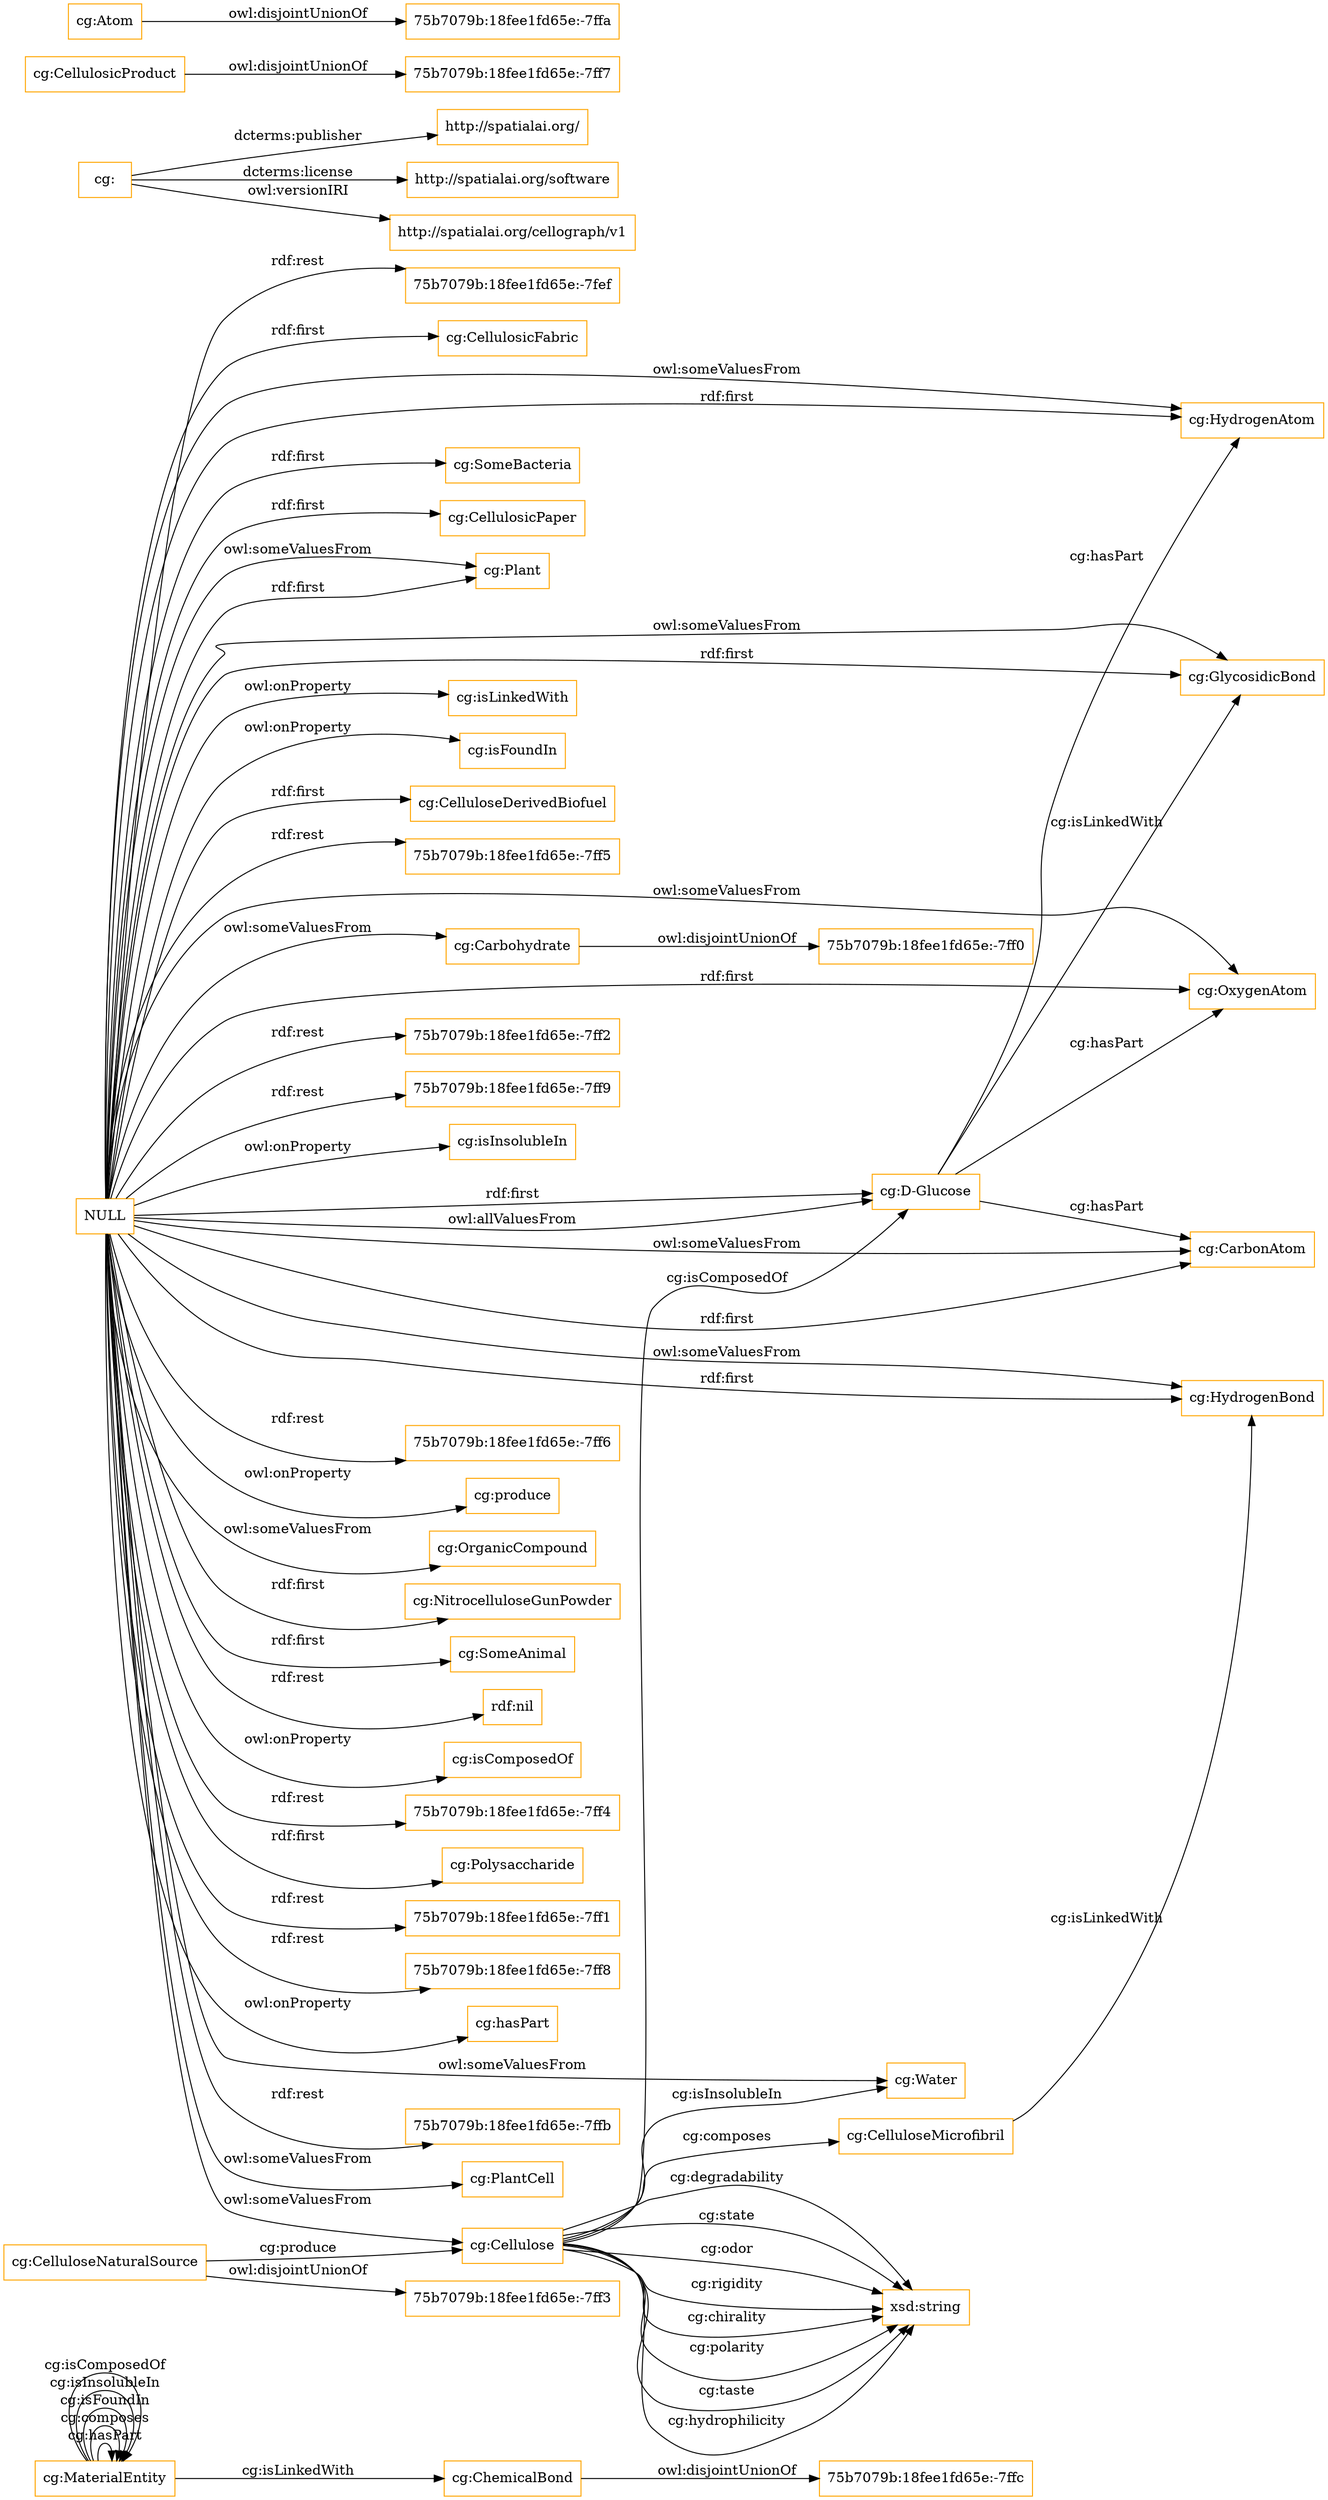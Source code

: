 digraph ar2dtool_diagram { 
rankdir=LR;
size="1501"
node [shape = rectangle, color="orange"]; "cg:MaterialEntity" ; /*classes style*/
	"NULL" -> "cg:D-Glucose" [ label = "rdf:first" ];
	"NULL" -> "cg:SomeBacteria" [ label = "rdf:first" ];
	"NULL" -> "cg:CellulosicPaper" [ label = "rdf:first" ];
	"NULL" -> "cg:Plant" [ label = "owl:someValuesFrom" ];
	"NULL" -> "cg:HydrogenAtom" [ label = "owl:someValuesFrom" ];
	"NULL" -> "cg:isLinkedWith" [ label = "owl:onProperty" ];
	"NULL" -> "cg:isFoundIn" [ label = "owl:onProperty" ];
	"NULL" -> "cg:CelluloseDerivedBiofuel" [ label = "rdf:first" ];
	"NULL" -> "75b7079b:18fee1fd65e:-7ff5" [ label = "rdf:rest" ];
	"NULL" -> "cg:HydrogenBond" [ label = "owl:someValuesFrom" ];
	"NULL" -> "cg:Carbohydrate" [ label = "owl:someValuesFrom" ];
	"NULL" -> "75b7079b:18fee1fd65e:-7ff2" [ label = "rdf:rest" ];
	"NULL" -> "75b7079b:18fee1fd65e:-7ff9" [ label = "rdf:rest" ];
	"NULL" -> "cg:isInsolubleIn" [ label = "owl:onProperty" ];
	"NULL" -> "cg:GlycosidicBond" [ label = "rdf:first" ];
	"NULL" -> "cg:OxygenAtom" [ label = "owl:someValuesFrom" ];
	"NULL" -> "cg:CarbonAtom" [ label = "owl:someValuesFrom" ];
	"NULL" -> "75b7079b:18fee1fd65e:-7ff6" [ label = "rdf:rest" ];
	"NULL" -> "cg:produce" [ label = "owl:onProperty" ];
	"NULL" -> "cg:OrganicCompound" [ label = "owl:someValuesFrom" ];
	"NULL" -> "cg:NitrocelluloseGunPowder" [ label = "rdf:first" ];
	"NULL" -> "cg:SomeAnimal" [ label = "rdf:first" ];
	"NULL" -> "rdf:nil" [ label = "rdf:rest" ];
	"NULL" -> "cg:isComposedOf" [ label = "owl:onProperty" ];
	"NULL" -> "cg:Cellulose" [ label = "owl:someValuesFrom" ];
	"NULL" -> "75b7079b:18fee1fd65e:-7ff4" [ label = "rdf:rest" ];
	"NULL" -> "cg:Polysaccharide" [ label = "rdf:first" ];
	"NULL" -> "75b7079b:18fee1fd65e:-7ff1" [ label = "rdf:rest" ];
	"NULL" -> "cg:D-Glucose" [ label = "owl:allValuesFrom" ];
	"NULL" -> "75b7079b:18fee1fd65e:-7ff8" [ label = "rdf:rest" ];
	"NULL" -> "cg:hasPart" [ label = "owl:onProperty" ];
	"NULL" -> "cg:HydrogenAtom" [ label = "rdf:first" ];
	"NULL" -> "cg:GlycosidicBond" [ label = "owl:someValuesFrom" ];
	"NULL" -> "cg:Water" [ label = "owl:someValuesFrom" ];
	"NULL" -> "cg:CarbonAtom" [ label = "rdf:first" ];
	"NULL" -> "75b7079b:18fee1fd65e:-7ffb" [ label = "rdf:rest" ];
	"NULL" -> "cg:PlantCell" [ label = "owl:someValuesFrom" ];
	"NULL" -> "75b7079b:18fee1fd65e:-7fef" [ label = "rdf:rest" ];
	"NULL" -> "cg:CellulosicFabric" [ label = "rdf:first" ];
	"NULL" -> "cg:HydrogenBond" [ label = "rdf:first" ];
	"NULL" -> "cg:Plant" [ label = "rdf:first" ];
	"NULL" -> "cg:OxygenAtom" [ label = "rdf:first" ];
	"cg:Cellulose" -> "cg:Water" [ label = "cg:isInsolubleIn" ];
	"cg:Cellulose" -> "cg:CelluloseMicrofibril" [ label = "cg:composes" ];
	"cg:Cellulose" -> "cg:D-Glucose" [ label = "cg:isComposedOf" ];
	"cg:" -> "http://spatialai.org/" [ label = "dcterms:publisher" ];
	"cg:" -> "http://spatialai.org/software" [ label = "dcterms:license" ];
	"cg:" -> "http://spatialai.org/cellograph/v1" [ label = "owl:versionIRI" ];
	"cg:D-Glucose" -> "cg:GlycosidicBond" [ label = "cg:isLinkedWith" ];
	"cg:D-Glucose" -> "cg:OxygenAtom" [ label = "cg:hasPart" ];
	"cg:D-Glucose" -> "cg:HydrogenAtom" [ label = "cg:hasPart" ];
	"cg:D-Glucose" -> "cg:CarbonAtom" [ label = "cg:hasPart" ];
	"cg:ChemicalBond" -> "75b7079b:18fee1fd65e:-7ffc" [ label = "owl:disjointUnionOf" ];
	"cg:CellulosicProduct" -> "75b7079b:18fee1fd65e:-7ff7" [ label = "owl:disjointUnionOf" ];
	"cg:Atom" -> "75b7079b:18fee1fd65e:-7ffa" [ label = "owl:disjointUnionOf" ];
	"cg:CelluloseMicrofibril" -> "cg:HydrogenBond" [ label = "cg:isLinkedWith" ];
	"cg:Carbohydrate" -> "75b7079b:18fee1fd65e:-7ff0" [ label = "owl:disjointUnionOf" ];
	"cg:CelluloseNaturalSource" -> "75b7079b:18fee1fd65e:-7ff3" [ label = "owl:disjointUnionOf" ];
	"cg:MaterialEntity" -> "cg:MaterialEntity" [ label = "cg:hasPart" ];
	"cg:MaterialEntity" -> "cg:MaterialEntity" [ label = "cg:composes" ];
	"cg:Cellulose" -> "xsd:string" [ label = "cg:chirality" ];
	"cg:MaterialEntity" -> "cg:MaterialEntity" [ label = "cg:isFoundIn" ];
	"cg:MaterialEntity" -> "cg:ChemicalBond" [ label = "cg:isLinkedWith" ];
	"cg:Cellulose" -> "xsd:string" [ label = "cg:polarity" ];
	"cg:Cellulose" -> "xsd:string" [ label = "cg:taste" ];
	"cg:Cellulose" -> "xsd:string" [ label = "cg:hydrophilicity" ];
	"cg:Cellulose" -> "xsd:string" [ label = "cg:degradability" ];
	"cg:Cellulose" -> "xsd:string" [ label = "cg:state" ];
	"cg:Cellulose" -> "xsd:string" [ label = "cg:odor" ];
	"cg:MaterialEntity" -> "cg:MaterialEntity" [ label = "cg:isInsolubleIn" ];
	"cg:CelluloseNaturalSource" -> "cg:Cellulose" [ label = "cg:produce" ];
	"cg:Cellulose" -> "xsd:string" [ label = "cg:rigidity" ];
	"cg:MaterialEntity" -> "cg:MaterialEntity" [ label = "cg:isComposedOf" ];

}
